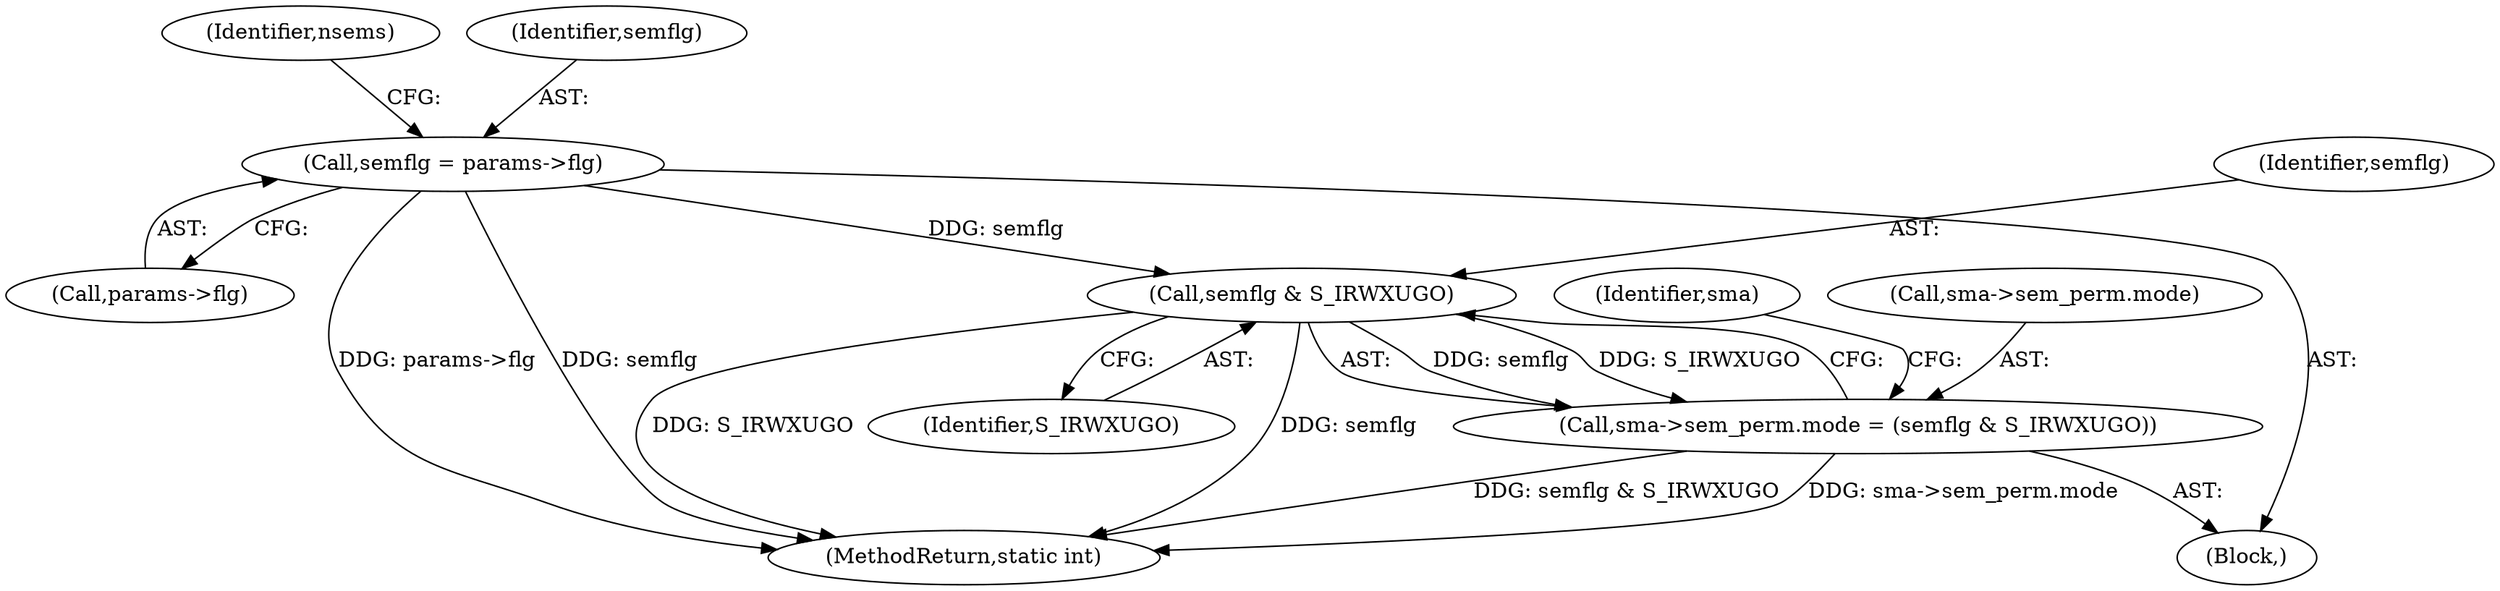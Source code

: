 digraph "0_linux_6062a8dc0517bce23e3c2f7d2fea5e22411269a3_4@pointer" {
"1000123" [label="(Call,semflg = params->flg)"];
"1000179" [label="(Call,semflg & S_IRWXUGO)"];
"1000173" [label="(Call,sma->sem_perm.mode = (semflg & S_IRWXUGO))"];
"1000181" [label="(Identifier,S_IRWXUGO)"];
"1000180" [label="(Identifier,semflg)"];
"1000123" [label="(Call,semflg = params->flg)"];
"1000131" [label="(Identifier,nsems)"];
"1000125" [label="(Call,params->flg)"];
"1000173" [label="(Call,sma->sem_perm.mode = (semflg & S_IRWXUGO))"];
"1000179" [label="(Call,semflg & S_IRWXUGO)"];
"1000124" [label="(Identifier,semflg)"];
"1000185" [label="(Identifier,sma)"];
"1000297" [label="(MethodReturn,static int)"];
"1000174" [label="(Call,sma->sem_perm.mode)"];
"1000103" [label="(Block,)"];
"1000123" -> "1000103"  [label="AST: "];
"1000123" -> "1000125"  [label="CFG: "];
"1000124" -> "1000123"  [label="AST: "];
"1000125" -> "1000123"  [label="AST: "];
"1000131" -> "1000123"  [label="CFG: "];
"1000123" -> "1000297"  [label="DDG: params->flg"];
"1000123" -> "1000297"  [label="DDG: semflg"];
"1000123" -> "1000179"  [label="DDG: semflg"];
"1000179" -> "1000173"  [label="AST: "];
"1000179" -> "1000181"  [label="CFG: "];
"1000180" -> "1000179"  [label="AST: "];
"1000181" -> "1000179"  [label="AST: "];
"1000173" -> "1000179"  [label="CFG: "];
"1000179" -> "1000297"  [label="DDG: S_IRWXUGO"];
"1000179" -> "1000297"  [label="DDG: semflg"];
"1000179" -> "1000173"  [label="DDG: semflg"];
"1000179" -> "1000173"  [label="DDG: S_IRWXUGO"];
"1000173" -> "1000103"  [label="AST: "];
"1000174" -> "1000173"  [label="AST: "];
"1000185" -> "1000173"  [label="CFG: "];
"1000173" -> "1000297"  [label="DDG: semflg & S_IRWXUGO"];
"1000173" -> "1000297"  [label="DDG: sma->sem_perm.mode"];
}
